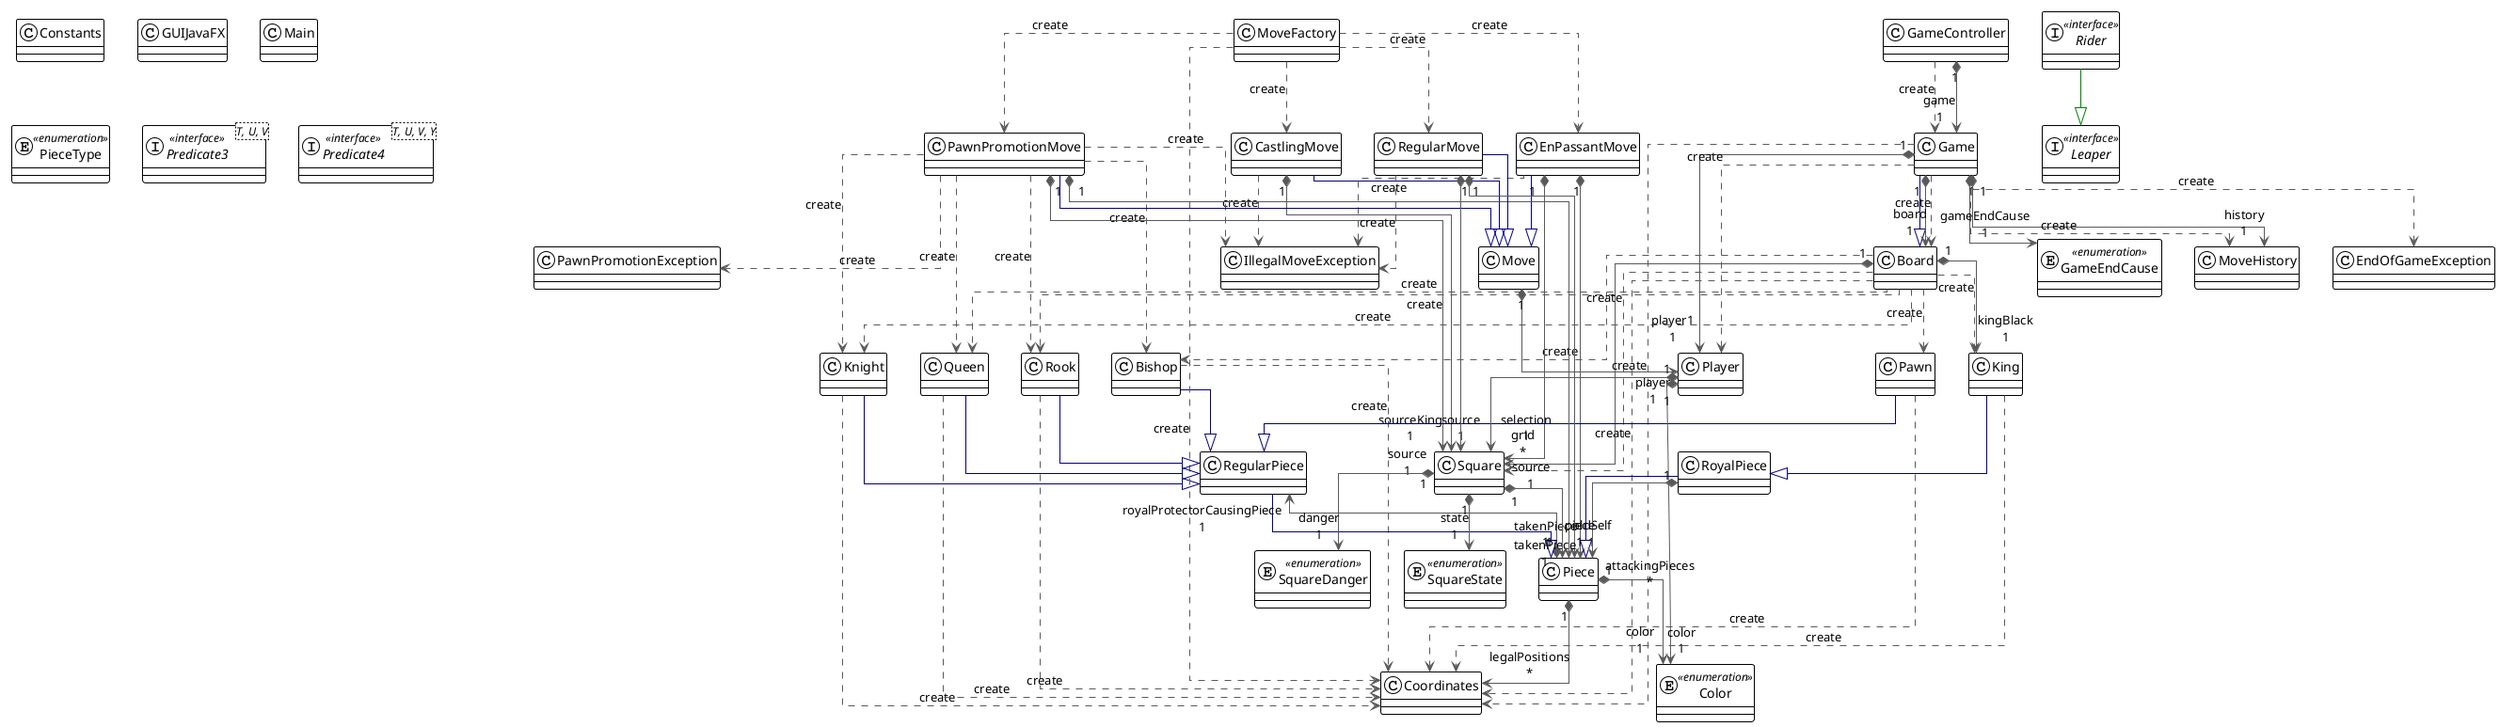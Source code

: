@startuml

!theme plain
top to bottom direction
skinparam linetype ortho

class Bishop
class Board
class CastlingMove
enum Color << enumeration >>
class Constants
class Coordinates
class EnPassantMove
class EndOfGameException
class GUIJavaFX
class Game
class GameController
enum GameEndCause << enumeration >>
class IllegalMoveException
class King
class Knight
interface Leaper << interface >>
class Main
class Move
class MoveFactory
class MoveHistory
class Pawn
class PawnPromotionException
class PawnPromotionMove
class Piece
enum PieceType << enumeration >>
class Player
interface Predicate3<T, U, V> << interface >>
interface Predicate4<T, U, V, Y> << interface >>
class Queen
class RegularMove
class RegularPiece
interface Rider << interface >>
class Rook
class RoyalPiece
class Square
enum SquareDanger << enumeration >>
enum SquareState << enumeration >>

Bishop                  -[#595959,dashed]->  Coordinates            : "«create»"
Bishop                  -[#000082,plain]-^  RegularPiece           
Board                   -[#595959,dashed]->  Bishop                 : "«create»"
Board                   -[#595959,dashed]->  Coordinates            : "«create»"
Board                  "1" *-[#595959,plain]-> "kingBlack\n1" King                   
Board                   -[#595959,dashed]->  King                   : "«create»"
Board                   -[#595959,dashed]->  Knight                 : "«create»"
Board                   -[#595959,dashed]->  Pawn                   : "«create»"
Board                   -[#595959,dashed]->  Queen                  : "«create»"
Board                   -[#595959,dashed]->  Rook                   : "«create»"
Board                  "1" *-[#595959,plain]-> "grid\n*" Square                 
Board                   -[#595959,dashed]->  Square                 : "«create»"
CastlingMove            -[#595959,dashed]->  IllegalMoveException   : "«create»"
CastlingMove            -[#000082,plain]-^  Move                   
CastlingMove           "1" *-[#595959,plain]-> "sourceKing\n1" Square                 
EnPassantMove           -[#595959,dashed]->  IllegalMoveException   : "«create»"
EnPassantMove           -[#000082,plain]-^  Move                   
EnPassantMove          "1" *-[#595959,plain]-> "takenPiece\n1" Piece                  
EnPassantMove          "1" *-[#595959,plain]-> "source\n1" Square                 
Game                    -[#000082,plain]-^  Board                  
Game                   "1" *-[#595959,plain]-> "board\n1" Board                  
Game                    -[#595959,dashed]->  Board                  : "«create»"
Game                    -[#595959,dashed]->  Coordinates            : "«create»"
Game                    -[#595959,dashed]->  EndOfGameException     : "«create»"
Game                   "1" *-[#595959,plain]-> "gameEndCause\n1" GameEndCause           
Game                   "1" *-[#595959,plain]-> "history\n1" MoveHistory            
Game                    -[#595959,dashed]->  MoveHistory            : "«create»"
Game                   "1" *-[#595959,plain]-> "player1\n1" Player                 
Game                    -[#595959,dashed]->  Player                 : "«create»"
GameController          -[#595959,dashed]->  Game                   : "«create»"
GameController         "1" *-[#595959,plain]-> "game\n1" Game                   
King                    -[#595959,dashed]->  Coordinates            : "«create»"
King                    -[#000082,plain]-^  RoyalPiece             
Knight                  -[#595959,dashed]->  Coordinates            : "«create»"
Knight                  -[#000082,plain]-^  RegularPiece           
Move                   "1" *-[#595959,plain]-> "player\n1" Player                 
MoveFactory             -[#595959,dashed]->  CastlingMove           : "«create»"
MoveFactory             -[#595959,dashed]->  Coordinates            : "«create»"
MoveFactory             -[#595959,dashed]->  EnPassantMove          : "«create»"
MoveFactory             -[#595959,dashed]->  PawnPromotionMove      : "«create»"
MoveFactory             -[#595959,dashed]->  RegularMove            : "«create»"
Pawn                    -[#595959,dashed]->  Coordinates            : "«create»"
Pawn                    -[#000082,plain]-^  RegularPiece           
PawnPromotionMove       -[#595959,dashed]->  Bishop                 : "«create»"
PawnPromotionMove       -[#595959,dashed]->  IllegalMoveException   : "«create»"
PawnPromotionMove       -[#595959,dashed]->  Knight                 : "«create»"
PawnPromotionMove       -[#000082,plain]-^  Move                   
PawnPromotionMove       -[#595959,dashed]->  PawnPromotionException : "«create»"
PawnPromotionMove      "1" *-[#595959,plain]-> "oldSelf\n1" Piece                  
PawnPromotionMove       -[#595959,dashed]->  Queen                  : "«create»"
PawnPromotionMove       -[#595959,dashed]->  Rook                   : "«create»"
PawnPromotionMove      "1" *-[#595959,plain]-> "source\n1" Square                 
Piece                  "1" *-[#595959,plain]-> "color\n1" Color                  
Piece                  "1" *-[#595959,plain]-> "legalPositions\n*" Coordinates            
Piece                  "1" *-[#595959,plain]-> "royalProtectorCausingPiece\n1" RegularPiece           
Player                 "1" *-[#595959,plain]-> "color\n1" Color                  
Player                 "1" *-[#595959,plain]-> "selection\n1" Square                 
Queen                   -[#595959,dashed]->  Coordinates            : "«create»"
Queen                   -[#000082,plain]-^  RegularPiece           
RegularMove             -[#595959,dashed]->  IllegalMoveException   : "«create»"
RegularMove             -[#000082,plain]-^  Move                   
RegularMove            "1" *-[#595959,plain]-> "takenPiece\n1" Piece                  
RegularMove            "1" *-[#595959,plain]-> "source\n1" Square                 
RegularPiece            -[#000082,plain]-^  Piece                  
Rider                   -[#008200,plain]-^  Leaper                 
Rook                    -[#595959,dashed]->  Coordinates            : "«create»"
Rook                    -[#000082,plain]-^  RegularPiece           
RoyalPiece              -[#000082,plain]-^  Piece                  
RoyalPiece             "1" *-[#595959,plain]-> "attackingPieces\n*" Piece                  
Square                 "1" *-[#595959,plain]-> "piece\n1" Piece                  
Square                 "1" *-[#595959,plain]-> "danger\n1" SquareDanger           
Square                 "1" *-[#595959,plain]-> "state\n1" SquareState            
@enduml
